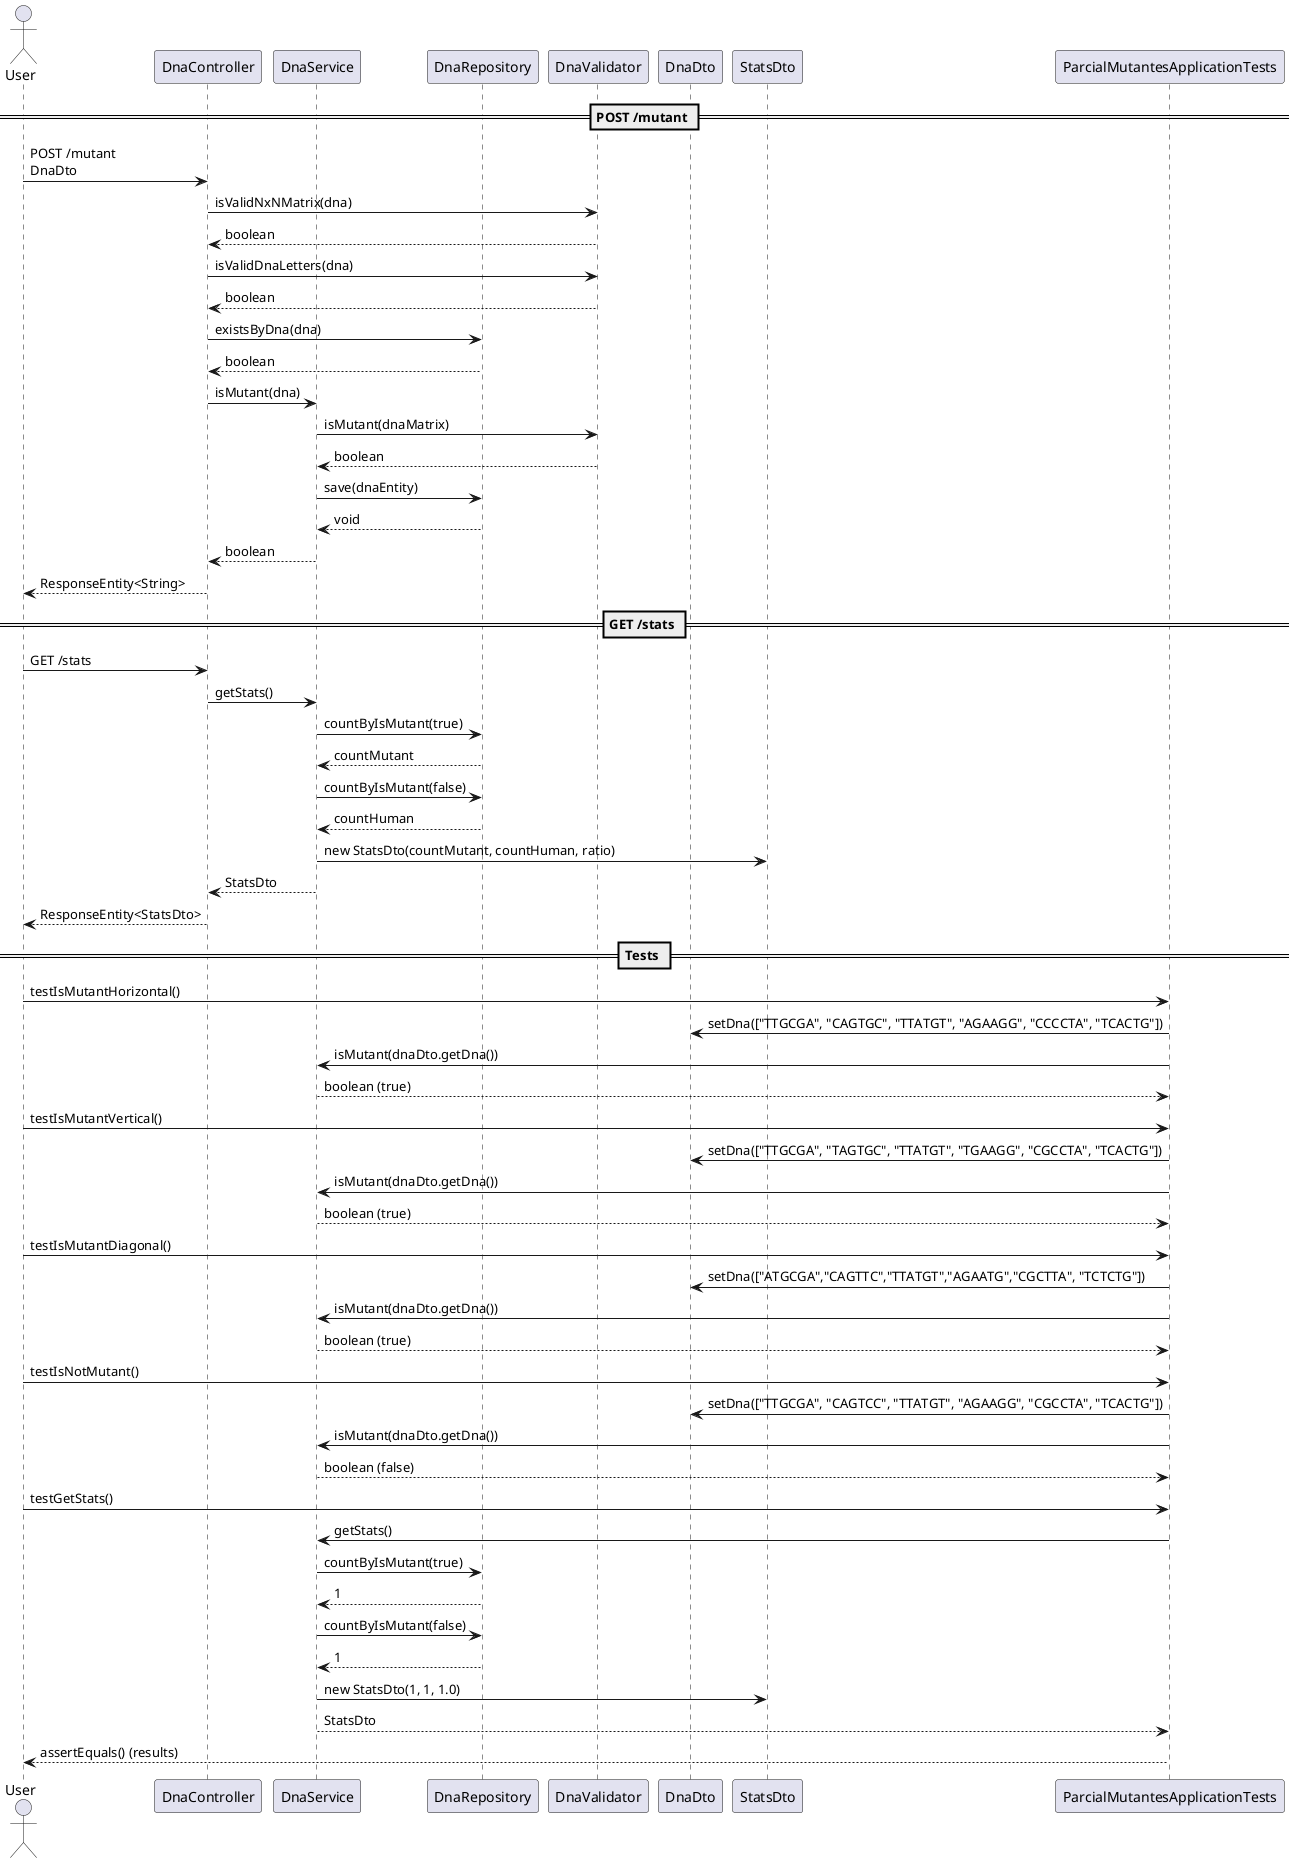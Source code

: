 @startuml DiagramSequence
actor User
participant "DnaController" as Controller
participant "DnaService" as Service
participant "DnaRepository" as Repository
participant "DnaValidator" as Validator
participant "DnaDto" as DnaDto
participant "StatsDto" as Stats
participant "ParcialMutantesApplicationTests" as Test

== POST /mutant ==

User -> Controller: POST /mutant\nDnaDto
Controller -> Validator: isValidNxNMatrix(dna)
Validator --> Controller: boolean
Controller -> Validator: isValidDnaLetters(dna)
Validator --> Controller: boolean
Controller -> Repository: existsByDna(dna)
Repository --> Controller: boolean
Controller -> Service: isMutant(dna)
Service -> Validator: isMutant(dnaMatrix)
Validator --> Service: boolean
Service -> Repository: save(dnaEntity)
Repository --> Service: void
Service --> Controller: boolean
Controller --> User: ResponseEntity<String>

== GET /stats ==

User -> Controller: GET /stats
Controller -> Service: getStats()
Service -> Repository: countByIsMutant(true)
Repository --> Service: countMutant
Service -> Repository: countByIsMutant(false)
Repository --> Service: countHuman
Service -> Stats: new StatsDto(countMutant, countHuman, ratio)
Service --> Controller: StatsDto
Controller --> User: ResponseEntity<StatsDto>

== Tests ==

User -> Test: testIsMutantHorizontal()
Test -> DnaDto: setDna(["TTGCGA", "CAGTGC", "TTATGT", "AGAAGG", "CCCCTA", "TCACTG"])
Test -> Service: isMutant(dnaDto.getDna())
Service --> Test: boolean (true)

User -> Test: testIsMutantVertical()
Test -> DnaDto: setDna(["TTGCGA", "TAGTGC", "TTATGT", "TGAAGG", "CGCCTA", "TCACTG"])
Test -> Service: isMutant(dnaDto.getDna())
Service --> Test: boolean (true)

User -> Test: testIsMutantDiagonal()
Test -> DnaDto: setDna(["ATGCGA","CAGTTC","TTATGT","AGAATG","CGCTTA", "TCTCTG"])
Test -> Service: isMutant(dnaDto.getDna())
Service --> Test: boolean (true)

User -> Test: testIsNotMutant()
Test -> DnaDto: setDna(["TTGCGA", "CAGTCC", "TTATGT", "AGAAGG", "CGCCTA", "TCACTG"])
Test -> Service: isMutant(dnaDto.getDna())
Service --> Test: boolean (false)

User -> Test: testGetStats()
Test -> Service: getStats()
Service -> Repository: countByIsMutant(true)
Repository --> Service: 1
Service -> Repository: countByIsMutant(false)
Repository --> Service: 1
Service -> Stats: new StatsDto(1, 1, 1.0)
Service --> Test: StatsDto

Test --> User: assertEquals() (results)

@enduml
